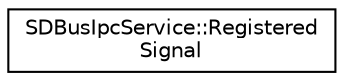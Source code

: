 digraph "Graphical Class Hierarchy"
{
 // LATEX_PDF_SIZE
  edge [fontname="Helvetica",fontsize="10",labelfontname="Helvetica",labelfontsize="10"];
  node [fontname="Helvetica",fontsize="10",shape=record];
  rankdir="LR";
  Node0 [label="SDBusIpcService::Registered\lSignal",height=0.2,width=0.4,color="black", fillcolor="white", style="filled",URL="$structSDBusIpcService_1_1RegisteredSignal.html",tooltip=" "];
}
